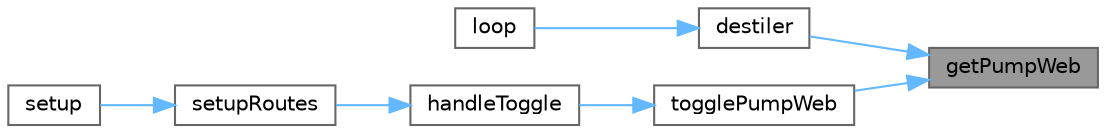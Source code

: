 digraph "getPumpWeb"
{
 // LATEX_PDF_SIZE
  bgcolor="transparent";
  edge [fontname=Helvetica,fontsize=10,labelfontname=Helvetica,labelfontsize=10];
  node [fontname=Helvetica,fontsize=10,shape=box,height=0.2,width=0.4];
  rankdir="RL";
  Node1 [id="Node000001",label="getPumpWeb",height=0.2,width=0.4,color="gray40", fillcolor="grey60", style="filled", fontcolor="black",tooltip="Get the Pump object."];
  Node1 -> Node2 [id="edge19_Node000001_Node000002",dir="back",color="steelblue1",style="solid",tooltip=" "];
  Node2 [id="Node000002",label="destiler",height=0.2,width=0.4,color="grey40", fillcolor="white", style="filled",URL="$_a_p___destiler_8cpp.html#a59b4c2612675374aa0a9445d2f49d009",tooltip="APP Header."];
  Node2 -> Node3 [id="edge20_Node000002_Node000003",dir="back",color="steelblue1",style="solid",tooltip=" "];
  Node3 [id="Node000003",label="loop",height=0.2,width=0.4,color="grey40", fillcolor="white", style="filled",URL="$_a_p__main_8cpp.html#a0b33edabd7f1c4e4a0bf32c67269be2f",tooltip="Loop function to run the machine operation."];
  Node1 -> Node4 [id="edge21_Node000001_Node000004",dir="back",color="steelblue1",style="solid",tooltip=" "];
  Node4 [id="Node000004",label="togglePumpWeb",height=0.2,width=0.4,color="grey40", fillcolor="white", style="filled",URL="$_m_d___web___i_o___mngmnt_8cpp.html#aa5b521b0b413a137701f7e2f630f4fdc",tooltip="Toggle Pump Web."];
  Node4 -> Node5 [id="edge22_Node000004_Node000005",dir="back",color="steelblue1",style="solid",tooltip=" "];
  Node5 [id="Node000005",label="handleToggle",height=0.2,width=0.4,color="grey40", fillcolor="white", style="filled",URL="$_m_d___web___handlers_8cpp.html#ade79ba305a284591f94d9eb3c89718bd",tooltip="Handlers for Toggle Auto, Pump, waterOut, Resistor, WaterIn and WaterMax."];
  Node5 -> Node6 [id="edge23_Node000005_Node000006",dir="back",color="steelblue1",style="solid",tooltip=" "];
  Node6 [id="Node000006",label="setupRoutes",height=0.2,width=0.4,color="grey40", fillcolor="white", style="filled",URL="$_a_p___web_8cpp.html#a553ce9cca044d40931e5cbe9deb407e4",tooltip="Setup Calls."];
  Node6 -> Node7 [id="edge24_Node000006_Node000007",dir="back",color="steelblue1",style="solid",tooltip=" "];
  Node7 [id="Node000007",label="setup",height=0.2,width=0.4,color="grey40", fillcolor="white", style="filled",URL="$_a_p__main_8cpp.html#a4fc01d736fe50cf5b977f755b675f11d",tooltip="Create a webserver object that listens for HTTP request on port 80."];
}
